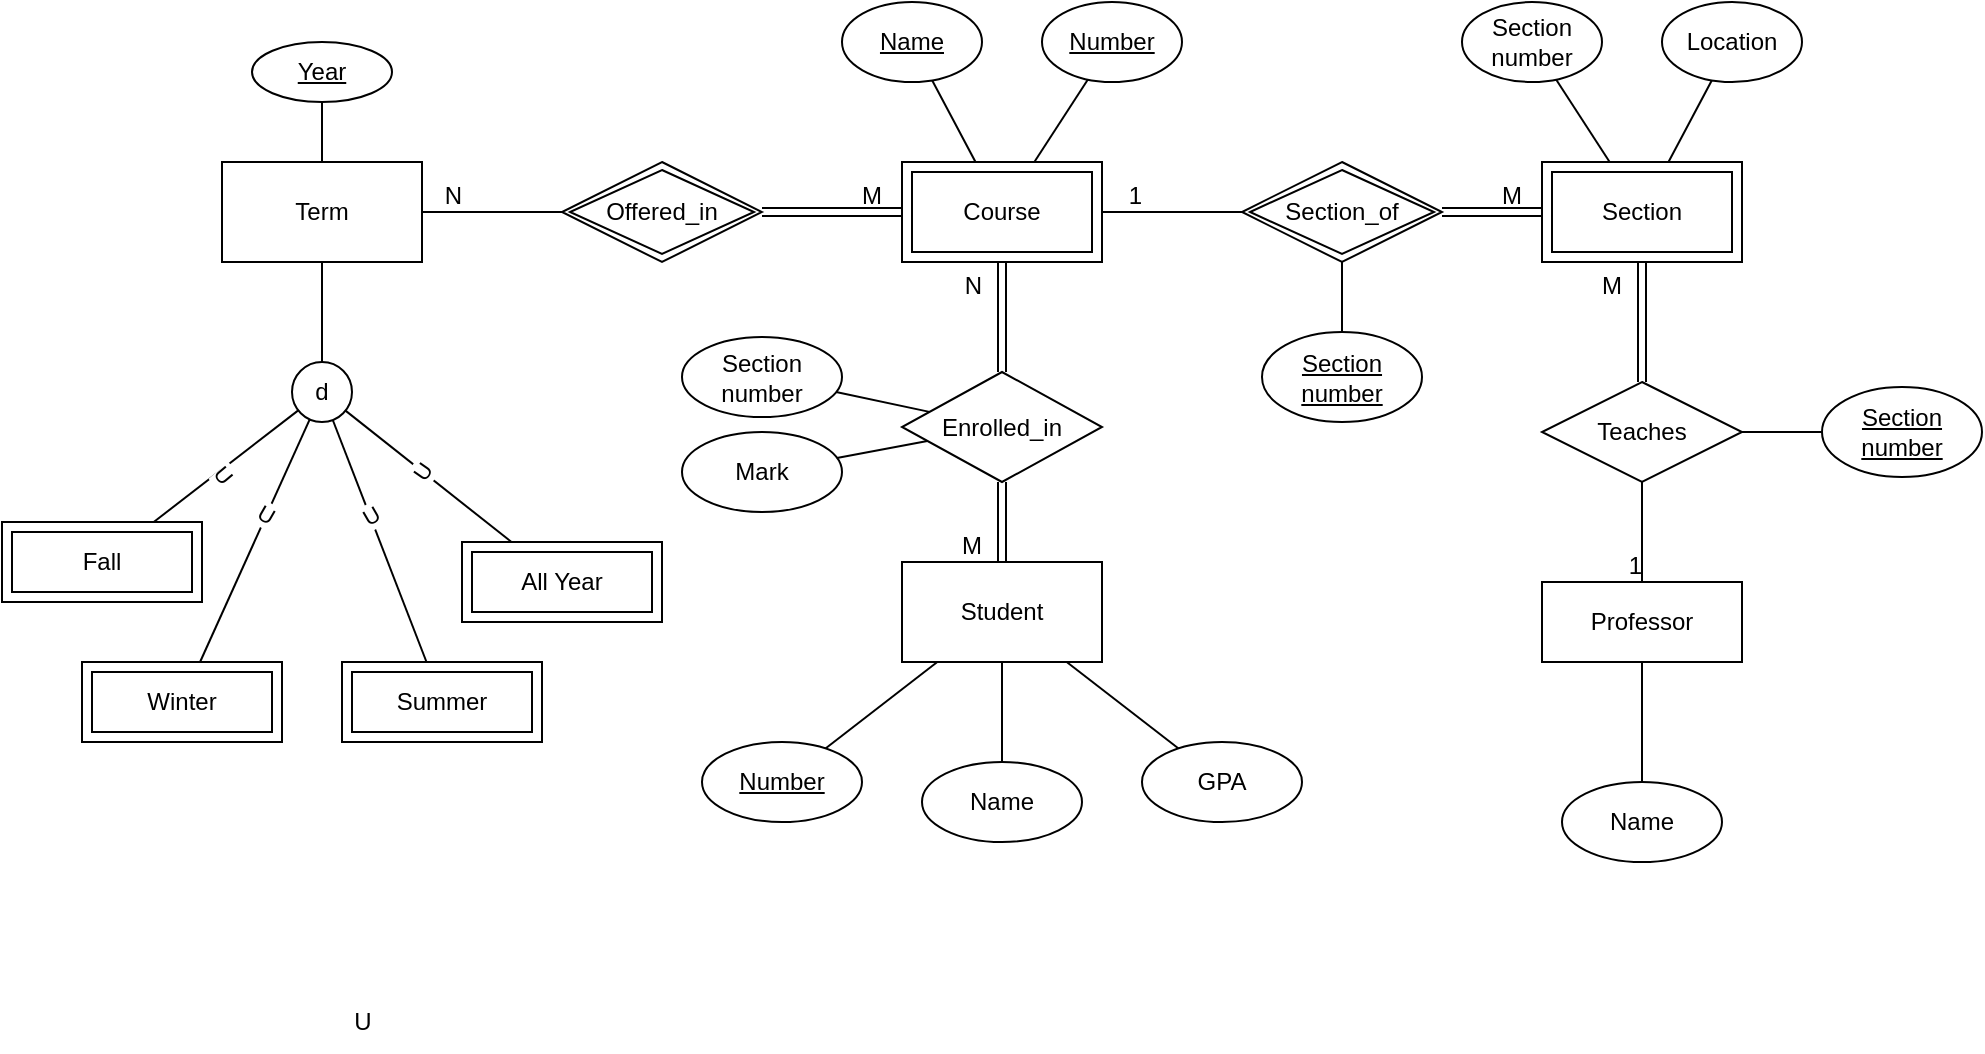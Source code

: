 <mxfile version="20.5.1" type="device"><diagram id="R2lEEEUBdFMjLlhIrx00" name="Page-1"><mxGraphModel dx="1183" dy="768" grid="1" gridSize="10" guides="1" tooltips="1" connect="1" arrows="1" fold="1" page="1" pageScale="1" pageWidth="1200" pageHeight="1920" math="0" shadow="0" extFonts="Permanent Marker^https://fonts.googleapis.com/css?family=Permanent+Marker"><root><mxCell id="0"/><mxCell id="1" parent="0"/><mxCell id="3IUAlK45A-P0VBMQg3gk-7" value="Term" style="whiteSpace=wrap;html=1;align=center;" parent="1" vertex="1"><mxGeometry x="220" y="100" width="100" height="50" as="geometry"/></mxCell><mxCell id="3IUAlK45A-P0VBMQg3gk-8" value="&lt;u&gt;Year&lt;/u&gt;" style="ellipse;whiteSpace=wrap;html=1;" parent="1" vertex="1"><mxGeometry x="235" y="40" width="70" height="30" as="geometry"/></mxCell><mxCell id="3IUAlK45A-P0VBMQg3gk-10" value="" style="endArrow=none;html=1;rounded=0;" parent="1" source="3IUAlK45A-P0VBMQg3gk-8" target="3IUAlK45A-P0VBMQg3gk-7" edge="1"><mxGeometry relative="1" as="geometry"><mxPoint x="320" y="220" as="sourcePoint"/><mxPoint x="480" y="220" as="targetPoint"/></mxGeometry></mxCell><mxCell id="3IUAlK45A-P0VBMQg3gk-11" value="Course" style="shape=ext;margin=3;double=1;whiteSpace=wrap;html=1;align=center;" parent="1" vertex="1"><mxGeometry x="560" y="100" width="100" height="50" as="geometry"/></mxCell><mxCell id="3IUAlK45A-P0VBMQg3gk-16" value="Offered_in" style="shape=rhombus;double=1;perimeter=rhombusPerimeter;whiteSpace=wrap;html=1;align=center;" parent="1" vertex="1"><mxGeometry x="390" y="100" width="100" height="50" as="geometry"/></mxCell><mxCell id="3IUAlK45A-P0VBMQg3gk-17" value="" style="shape=link;html=1;rounded=0;" parent="1" source="3IUAlK45A-P0VBMQg3gk-16" target="3IUAlK45A-P0VBMQg3gk-11" edge="1"><mxGeometry relative="1" as="geometry"><mxPoint x="450" y="230" as="sourcePoint"/><mxPoint x="610" y="230" as="targetPoint"/></mxGeometry></mxCell><mxCell id="3IUAlK45A-P0VBMQg3gk-18" value="M" style="resizable=0;html=1;align=right;verticalAlign=bottom;" parent="3IUAlK45A-P0VBMQg3gk-17" connectable="0" vertex="1"><mxGeometry x="1" relative="1" as="geometry"><mxPoint x="-10" as="offset"/></mxGeometry></mxCell><mxCell id="3IUAlK45A-P0VBMQg3gk-19" value="" style="endArrow=none;html=1;rounded=0;" parent="1" source="3IUAlK45A-P0VBMQg3gk-16" target="3IUAlK45A-P0VBMQg3gk-7" edge="1"><mxGeometry relative="1" as="geometry"><mxPoint x="530" y="240" as="sourcePoint"/><mxPoint x="690" y="240" as="targetPoint"/></mxGeometry></mxCell><mxCell id="3IUAlK45A-P0VBMQg3gk-20" value="N" style="resizable=0;html=1;align=right;verticalAlign=bottom;" parent="3IUAlK45A-P0VBMQg3gk-19" connectable="0" vertex="1"><mxGeometry x="1" relative="1" as="geometry"><mxPoint x="20" as="offset"/></mxGeometry></mxCell><mxCell id="3IUAlK45A-P0VBMQg3gk-21" value="d" style="ellipse;whiteSpace=wrap;html=1;align=center;" parent="1" vertex="1"><mxGeometry x="255" y="200" width="30" height="30" as="geometry"/></mxCell><mxCell id="3IUAlK45A-P0VBMQg3gk-25" value="" style="endArrow=none;html=1;rounded=0;" parent="1" source="3IUAlK45A-P0VBMQg3gk-7" target="3IUAlK45A-P0VBMQg3gk-21" edge="1"><mxGeometry relative="1" as="geometry"><mxPoint x="470" y="370" as="sourcePoint"/><mxPoint x="630" y="370" as="targetPoint"/></mxGeometry></mxCell><mxCell id="3IUAlK45A-P0VBMQg3gk-26" value="Fall" style="shape=ext;margin=3;double=1;whiteSpace=wrap;html=1;align=center;" parent="1" vertex="1"><mxGeometry x="110" y="280" width="100" height="40" as="geometry"/></mxCell><mxCell id="3IUAlK45A-P0VBMQg3gk-27" value="All Year" style="shape=ext;margin=3;double=1;whiteSpace=wrap;html=1;align=center;" parent="1" vertex="1"><mxGeometry x="340" y="290" width="100" height="40" as="geometry"/></mxCell><mxCell id="3IUAlK45A-P0VBMQg3gk-28" value="Winter" style="shape=ext;margin=3;double=1;whiteSpace=wrap;html=1;align=center;" parent="1" vertex="1"><mxGeometry x="150" y="350" width="100" height="40" as="geometry"/></mxCell><mxCell id="3IUAlK45A-P0VBMQg3gk-29" value="" style="endArrow=none;html=1;rounded=0;" parent="1" source="3IUAlK45A-P0VBMQg3gk-21" target="3IUAlK45A-P0VBMQg3gk-26" edge="1"><mxGeometry relative="1" as="geometry"><mxPoint x="450" y="210" as="sourcePoint"/><mxPoint x="610" y="210" as="targetPoint"/></mxGeometry></mxCell><mxCell id="KJbW1U5GYSO-7IbI3jHD-7" value="U" style="edgeLabel;html=1;align=center;verticalAlign=middle;resizable=0;points=[];rotation=50;" vertex="1" connectable="0" parent="3IUAlK45A-P0VBMQg3gk-29"><mxGeometry x="0.089" y="1" relative="1" as="geometry"><mxPoint x="1" as="offset"/></mxGeometry></mxCell><mxCell id="3IUAlK45A-P0VBMQg3gk-30" value="" style="endArrow=none;html=1;rounded=0;" parent="1" source="3IUAlK45A-P0VBMQg3gk-21" target="3IUAlK45A-P0VBMQg3gk-28" edge="1"><mxGeometry relative="1" as="geometry"><mxPoint x="160" y="390" as="sourcePoint"/><mxPoint x="320" y="390" as="targetPoint"/></mxGeometry></mxCell><mxCell id="KJbW1U5GYSO-7IbI3jHD-8" value="U" style="edgeLabel;html=1;align=center;verticalAlign=middle;resizable=0;points=[];rotation=30;" vertex="1" connectable="0" parent="3IUAlK45A-P0VBMQg3gk-30"><mxGeometry x="-0.128" y="2" relative="1" as="geometry"><mxPoint y="-7" as="offset"/></mxGeometry></mxCell><mxCell id="3IUAlK45A-P0VBMQg3gk-31" value="" style="endArrow=none;html=1;rounded=0;" parent="1" source="3IUAlK45A-P0VBMQg3gk-21" target="3IUAlK45A-P0VBMQg3gk-27" edge="1"><mxGeometry relative="1" as="geometry"><mxPoint x="170" y="430" as="sourcePoint"/><mxPoint x="330" y="430" as="targetPoint"/></mxGeometry></mxCell><mxCell id="KJbW1U5GYSO-7IbI3jHD-10" value="U" style="edgeLabel;html=1;align=center;verticalAlign=middle;resizable=0;points=[];rotation=-55;" vertex="1" connectable="0" parent="3IUAlK45A-P0VBMQg3gk-31"><mxGeometry x="-0.056" y="3" relative="1" as="geometry"><mxPoint x="-3" y="2" as="offset"/></mxGeometry></mxCell><mxCell id="3IUAlK45A-P0VBMQg3gk-32" value="&lt;u&gt;Name&lt;/u&gt;" style="ellipse;whiteSpace=wrap;html=1;" parent="1" vertex="1"><mxGeometry x="530" y="20" width="70" height="40" as="geometry"/></mxCell><mxCell id="3IUAlK45A-P0VBMQg3gk-36" value="&lt;u&gt;Number&lt;/u&gt;" style="ellipse;whiteSpace=wrap;html=1;" parent="1" vertex="1"><mxGeometry x="630" y="20" width="70" height="40" as="geometry"/></mxCell><mxCell id="3IUAlK45A-P0VBMQg3gk-39" value="" style="endArrow=none;html=1;rounded=0;" parent="1" source="3IUAlK45A-P0VBMQg3gk-36" target="3IUAlK45A-P0VBMQg3gk-11" edge="1"><mxGeometry relative="1" as="geometry"><mxPoint x="580" y="380" as="sourcePoint"/><mxPoint x="740" y="380" as="targetPoint"/></mxGeometry></mxCell><mxCell id="3IUAlK45A-P0VBMQg3gk-40" value="" style="endArrow=none;html=1;rounded=0;" parent="1" source="3IUAlK45A-P0VBMQg3gk-32" target="3IUAlK45A-P0VBMQg3gk-11" edge="1"><mxGeometry relative="1" as="geometry"><mxPoint x="590" y="300" as="sourcePoint"/><mxPoint x="750" y="300" as="targetPoint"/></mxGeometry></mxCell><mxCell id="3IUAlK45A-P0VBMQg3gk-41" value="Section" style="shape=ext;margin=3;double=1;whiteSpace=wrap;html=1;align=center;" parent="1" vertex="1"><mxGeometry x="880" y="100" width="100" height="50" as="geometry"/></mxCell><mxCell id="3IUAlK45A-P0VBMQg3gk-42" value="Section_of" style="shape=rhombus;double=1;perimeter=rhombusPerimeter;whiteSpace=wrap;html=1;align=center;" parent="1" vertex="1"><mxGeometry x="730" y="100" width="100" height="50" as="geometry"/></mxCell><mxCell id="3IUAlK45A-P0VBMQg3gk-43" value="" style="shape=link;html=1;rounded=0;" parent="1" source="3IUAlK45A-P0VBMQg3gk-42" target="3IUAlK45A-P0VBMQg3gk-41" edge="1"><mxGeometry relative="1" as="geometry"><mxPoint x="850" y="58.82" as="sourcePoint"/><mxPoint x="800" y="58.82" as="targetPoint"/></mxGeometry></mxCell><mxCell id="3IUAlK45A-P0VBMQg3gk-44" value="M" style="resizable=0;html=1;align=right;verticalAlign=bottom;" parent="3IUAlK45A-P0VBMQg3gk-43" connectable="0" vertex="1"><mxGeometry x="1" relative="1" as="geometry"><mxPoint x="-10" as="offset"/></mxGeometry></mxCell><mxCell id="3IUAlK45A-P0VBMQg3gk-47" value="Section number" style="ellipse;whiteSpace=wrap;html=1;" parent="1" vertex="1"><mxGeometry x="840" y="20" width="70" height="40" as="geometry"/></mxCell><mxCell id="3IUAlK45A-P0VBMQg3gk-49" value="Location" style="ellipse;whiteSpace=wrap;html=1;" parent="1" vertex="1"><mxGeometry x="940" y="20" width="70" height="40" as="geometry"/></mxCell><mxCell id="3IUAlK45A-P0VBMQg3gk-51" value="" style="endArrow=none;html=1;rounded=0;" parent="1" source="3IUAlK45A-P0VBMQg3gk-49" target="3IUAlK45A-P0VBMQg3gk-41" edge="1"><mxGeometry relative="1" as="geometry"><mxPoint x="600" y="290" as="sourcePoint"/><mxPoint x="760" y="290" as="targetPoint"/></mxGeometry></mxCell><mxCell id="3IUAlK45A-P0VBMQg3gk-52" value="" style="endArrow=none;html=1;rounded=0;" parent="1" source="3IUAlK45A-P0VBMQg3gk-47" target="3IUAlK45A-P0VBMQg3gk-41" edge="1"><mxGeometry relative="1" as="geometry"><mxPoint x="610" y="300" as="sourcePoint"/><mxPoint x="770" y="300" as="targetPoint"/></mxGeometry></mxCell><mxCell id="3IUAlK45A-P0VBMQg3gk-53" value="" style="endArrow=none;html=1;rounded=0;" parent="1" source="3IUAlK45A-P0VBMQg3gk-11" target="3IUAlK45A-P0VBMQg3gk-42" edge="1"><mxGeometry relative="1" as="geometry"><mxPoint x="560" y="420" as="sourcePoint"/><mxPoint x="720" y="420" as="targetPoint"/></mxGeometry></mxCell><mxCell id="3IUAlK45A-P0VBMQg3gk-54" value="1" style="resizable=0;html=1;align=right;verticalAlign=bottom;" parent="3IUAlK45A-P0VBMQg3gk-53" connectable="0" vertex="1"><mxGeometry x="1" relative="1" as="geometry"><mxPoint x="-50" as="offset"/></mxGeometry></mxCell><mxCell id="3IUAlK45A-P0VBMQg3gk-55" value="Student" style="whiteSpace=wrap;html=1;align=center;" parent="1" vertex="1"><mxGeometry x="560" y="300" width="100" height="50" as="geometry"/></mxCell><mxCell id="3IUAlK45A-P0VBMQg3gk-56" value="&lt;u&gt;Number&lt;/u&gt;" style="ellipse;whiteSpace=wrap;html=1;" parent="1" vertex="1"><mxGeometry x="460" y="390" width="80" height="40" as="geometry"/></mxCell><mxCell id="3IUAlK45A-P0VBMQg3gk-58" value="Name" style="ellipse;whiteSpace=wrap;html=1;" parent="1" vertex="1"><mxGeometry x="570" y="400" width="80" height="40" as="geometry"/></mxCell><mxCell id="3IUAlK45A-P0VBMQg3gk-60" value="GPA" style="ellipse;whiteSpace=wrap;html=1;" parent="1" vertex="1"><mxGeometry x="680" y="390" width="80" height="40" as="geometry"/></mxCell><mxCell id="3IUAlK45A-P0VBMQg3gk-61" value="" style="endArrow=none;html=1;rounded=0;" parent="1" source="3IUAlK45A-P0VBMQg3gk-55" target="3IUAlK45A-P0VBMQg3gk-56" edge="1"><mxGeometry relative="1" as="geometry"><mxPoint x="310" y="490" as="sourcePoint"/><mxPoint x="470" y="490" as="targetPoint"/></mxGeometry></mxCell><mxCell id="3IUAlK45A-P0VBMQg3gk-62" value="" style="endArrow=none;html=1;rounded=0;" parent="1" source="3IUAlK45A-P0VBMQg3gk-55" target="3IUAlK45A-P0VBMQg3gk-58" edge="1"><mxGeometry relative="1" as="geometry"><mxPoint x="320.0" y="500" as="sourcePoint"/><mxPoint x="480.0" y="500" as="targetPoint"/></mxGeometry></mxCell><mxCell id="3IUAlK45A-P0VBMQg3gk-63" value="" style="endArrow=none;html=1;rounded=0;" parent="1" source="3IUAlK45A-P0VBMQg3gk-55" target="3IUAlK45A-P0VBMQg3gk-60" edge="1"><mxGeometry relative="1" as="geometry"><mxPoint x="330.0" y="510" as="sourcePoint"/><mxPoint x="490.0" y="510" as="targetPoint"/></mxGeometry></mxCell><mxCell id="3IUAlK45A-P0VBMQg3gk-66" value="Professor" style="whiteSpace=wrap;html=1;align=center;" parent="1" vertex="1"><mxGeometry x="880" y="310" width="100" height="40" as="geometry"/></mxCell><mxCell id="3IUAlK45A-P0VBMQg3gk-67" value="Teaches" style="shape=rhombus;perimeter=rhombusPerimeter;whiteSpace=wrap;html=1;align=center;" parent="1" vertex="1"><mxGeometry x="880" y="210" width="100" height="50" as="geometry"/></mxCell><mxCell id="3IUAlK45A-P0VBMQg3gk-68" value="" style="endArrow=none;html=1;rounded=0;" parent="1" source="3IUAlK45A-P0VBMQg3gk-67" target="3IUAlK45A-P0VBMQg3gk-66" edge="1"><mxGeometry relative="1" as="geometry"><mxPoint x="920" y="470" as="sourcePoint"/><mxPoint x="1080" y="470" as="targetPoint"/></mxGeometry></mxCell><mxCell id="3IUAlK45A-P0VBMQg3gk-69" value="1" style="resizable=0;html=1;align=right;verticalAlign=bottom;" parent="3IUAlK45A-P0VBMQg3gk-68" connectable="0" vertex="1"><mxGeometry x="1" relative="1" as="geometry"/></mxCell><mxCell id="3IUAlK45A-P0VBMQg3gk-72" value="" style="shape=link;html=1;rounded=0;" parent="1" source="3IUAlK45A-P0VBMQg3gk-67" target="3IUAlK45A-P0VBMQg3gk-41" edge="1"><mxGeometry relative="1" as="geometry"><mxPoint x="929.84" y="230" as="sourcePoint"/><mxPoint x="929.84" y="170.0" as="targetPoint"/></mxGeometry></mxCell><mxCell id="3IUAlK45A-P0VBMQg3gk-73" value="M" style="resizable=0;html=1;align=right;verticalAlign=bottom;" parent="3IUAlK45A-P0VBMQg3gk-72" connectable="0" vertex="1"><mxGeometry x="1" relative="1" as="geometry"><mxPoint x="-10" y="20" as="offset"/></mxGeometry></mxCell><mxCell id="3IUAlK45A-P0VBMQg3gk-74" value="&lt;u&gt;Section number&lt;/u&gt;" style="ellipse;whiteSpace=wrap;html=1;" parent="1" vertex="1"><mxGeometry x="1020" y="212.5" width="80" height="45" as="geometry"/></mxCell><mxCell id="3IUAlK45A-P0VBMQg3gk-76" value="&lt;u&gt;Section number&lt;/u&gt;" style="ellipse;whiteSpace=wrap;html=1;" parent="1" vertex="1"><mxGeometry x="740" y="185" width="80" height="45" as="geometry"/></mxCell><mxCell id="3IUAlK45A-P0VBMQg3gk-77" value="" style="endArrow=none;html=1;rounded=0;" parent="1" source="3IUAlK45A-P0VBMQg3gk-42" target="3IUAlK45A-P0VBMQg3gk-76" edge="1"><mxGeometry relative="1" as="geometry"><mxPoint x="730" y="300" as="sourcePoint"/><mxPoint x="890" y="300" as="targetPoint"/></mxGeometry></mxCell><mxCell id="3IUAlK45A-P0VBMQg3gk-78" value="" style="endArrow=none;html=1;rounded=0;" parent="1" source="3IUAlK45A-P0VBMQg3gk-67" target="3IUAlK45A-P0VBMQg3gk-74" edge="1"><mxGeometry relative="1" as="geometry"><mxPoint x="940" y="500" as="sourcePoint"/><mxPoint x="1100" y="500" as="targetPoint"/></mxGeometry></mxCell><mxCell id="3IUAlK45A-P0VBMQg3gk-79" value="Enrolled_in" style="shape=rhombus;perimeter=rhombusPerimeter;whiteSpace=wrap;html=1;align=center;" parent="1" vertex="1"><mxGeometry x="560" y="205" width="100" height="55" as="geometry"/></mxCell><mxCell id="3IUAlK45A-P0VBMQg3gk-80" value="" style="shape=link;html=1;rounded=0;" parent="1" source="3IUAlK45A-P0VBMQg3gk-79" target="3IUAlK45A-P0VBMQg3gk-11" edge="1"><mxGeometry relative="1" as="geometry"><mxPoint x="370" y="200" as="sourcePoint"/><mxPoint x="530" y="200" as="targetPoint"/></mxGeometry></mxCell><mxCell id="3IUAlK45A-P0VBMQg3gk-81" value="N" style="resizable=0;html=1;align=right;verticalAlign=bottom;" parent="3IUAlK45A-P0VBMQg3gk-80" connectable="0" vertex="1"><mxGeometry x="1" relative="1" as="geometry"><mxPoint x="-10" y="20" as="offset"/></mxGeometry></mxCell><mxCell id="3IUAlK45A-P0VBMQg3gk-82" value="" style="shape=link;html=1;rounded=0;" parent="1" source="3IUAlK45A-P0VBMQg3gk-55" target="3IUAlK45A-P0VBMQg3gk-79" edge="1"><mxGeometry relative="1" as="geometry"><mxPoint x="620" y="215.0" as="sourcePoint"/><mxPoint x="620" y="160.0" as="targetPoint"/></mxGeometry></mxCell><mxCell id="3IUAlK45A-P0VBMQg3gk-83" value="M" style="resizable=0;html=1;align=right;verticalAlign=bottom;" parent="3IUAlK45A-P0VBMQg3gk-82" connectable="0" vertex="1"><mxGeometry x="1" relative="1" as="geometry"><mxPoint x="-10" y="40" as="offset"/></mxGeometry></mxCell><mxCell id="3IUAlK45A-P0VBMQg3gk-85" value="Name" style="ellipse;whiteSpace=wrap;html=1;" parent="1" vertex="1"><mxGeometry x="890" y="410" width="80" height="40" as="geometry"/></mxCell><mxCell id="3IUAlK45A-P0VBMQg3gk-86" value="" style="endArrow=none;html=1;rounded=0;" parent="1" source="3IUAlK45A-P0VBMQg3gk-66" target="3IUAlK45A-P0VBMQg3gk-85" edge="1"><mxGeometry relative="1" as="geometry"><mxPoint x="1010" y="510" as="sourcePoint"/><mxPoint x="1170" y="510" as="targetPoint"/></mxGeometry></mxCell><mxCell id="3IUAlK45A-P0VBMQg3gk-87" value="Mark" style="ellipse;whiteSpace=wrap;html=1;" parent="1" vertex="1"><mxGeometry x="450" y="235" width="80" height="40" as="geometry"/></mxCell><mxCell id="3IUAlK45A-P0VBMQg3gk-88" value="Section number" style="ellipse;whiteSpace=wrap;html=1;" parent="1" vertex="1"><mxGeometry x="450" y="187.5" width="80" height="40" as="geometry"/></mxCell><mxCell id="3IUAlK45A-P0VBMQg3gk-91" value="" style="endArrow=none;html=1;rounded=0;" parent="1" source="3IUAlK45A-P0VBMQg3gk-88" target="3IUAlK45A-P0VBMQg3gk-79" edge="1"><mxGeometry relative="1" as="geometry"><mxPoint x="300" y="170" as="sourcePoint"/><mxPoint x="460" y="170" as="targetPoint"/></mxGeometry></mxCell><mxCell id="3IUAlK45A-P0VBMQg3gk-92" value="" style="endArrow=none;html=1;rounded=0;" parent="1" source="3IUAlK45A-P0VBMQg3gk-87" target="3IUAlK45A-P0VBMQg3gk-79" edge="1"><mxGeometry relative="1" as="geometry"><mxPoint x="310" y="180" as="sourcePoint"/><mxPoint x="470" y="180" as="targetPoint"/></mxGeometry></mxCell><mxCell id="KJbW1U5GYSO-7IbI3jHD-1" value="Summer" style="shape=ext;margin=3;double=1;whiteSpace=wrap;html=1;align=center;" vertex="1" parent="1"><mxGeometry x="280" y="350" width="100" height="40" as="geometry"/></mxCell><mxCell id="KJbW1U5GYSO-7IbI3jHD-2" value="" style="endArrow=none;html=1;rounded=0;" edge="1" parent="1" source="3IUAlK45A-P0VBMQg3gk-21" target="KJbW1U5GYSO-7IbI3jHD-1"><mxGeometry relative="1" as="geometry"><mxPoint x="273.887" y="238.698" as="sourcePoint"/><mxPoint x="219.032" y="360" as="targetPoint"/></mxGeometry></mxCell><mxCell id="KJbW1U5GYSO-7IbI3jHD-9" value="U" style="edgeLabel;html=1;align=center;verticalAlign=middle;resizable=0;points=[];rotation=-30;" vertex="1" connectable="0" parent="KJbW1U5GYSO-7IbI3jHD-2"><mxGeometry x="-0.216" relative="1" as="geometry"><mxPoint as="offset"/></mxGeometry></mxCell><mxCell id="KJbW1U5GYSO-7IbI3jHD-3" value="U" style="text;html=1;align=center;verticalAlign=middle;resizable=0;points=[];autosize=1;strokeColor=none;fillColor=none;" vertex="1" parent="1"><mxGeometry x="275" y="515" width="30" height="30" as="geometry"/></mxCell></root></mxGraphModel></diagram></mxfile>